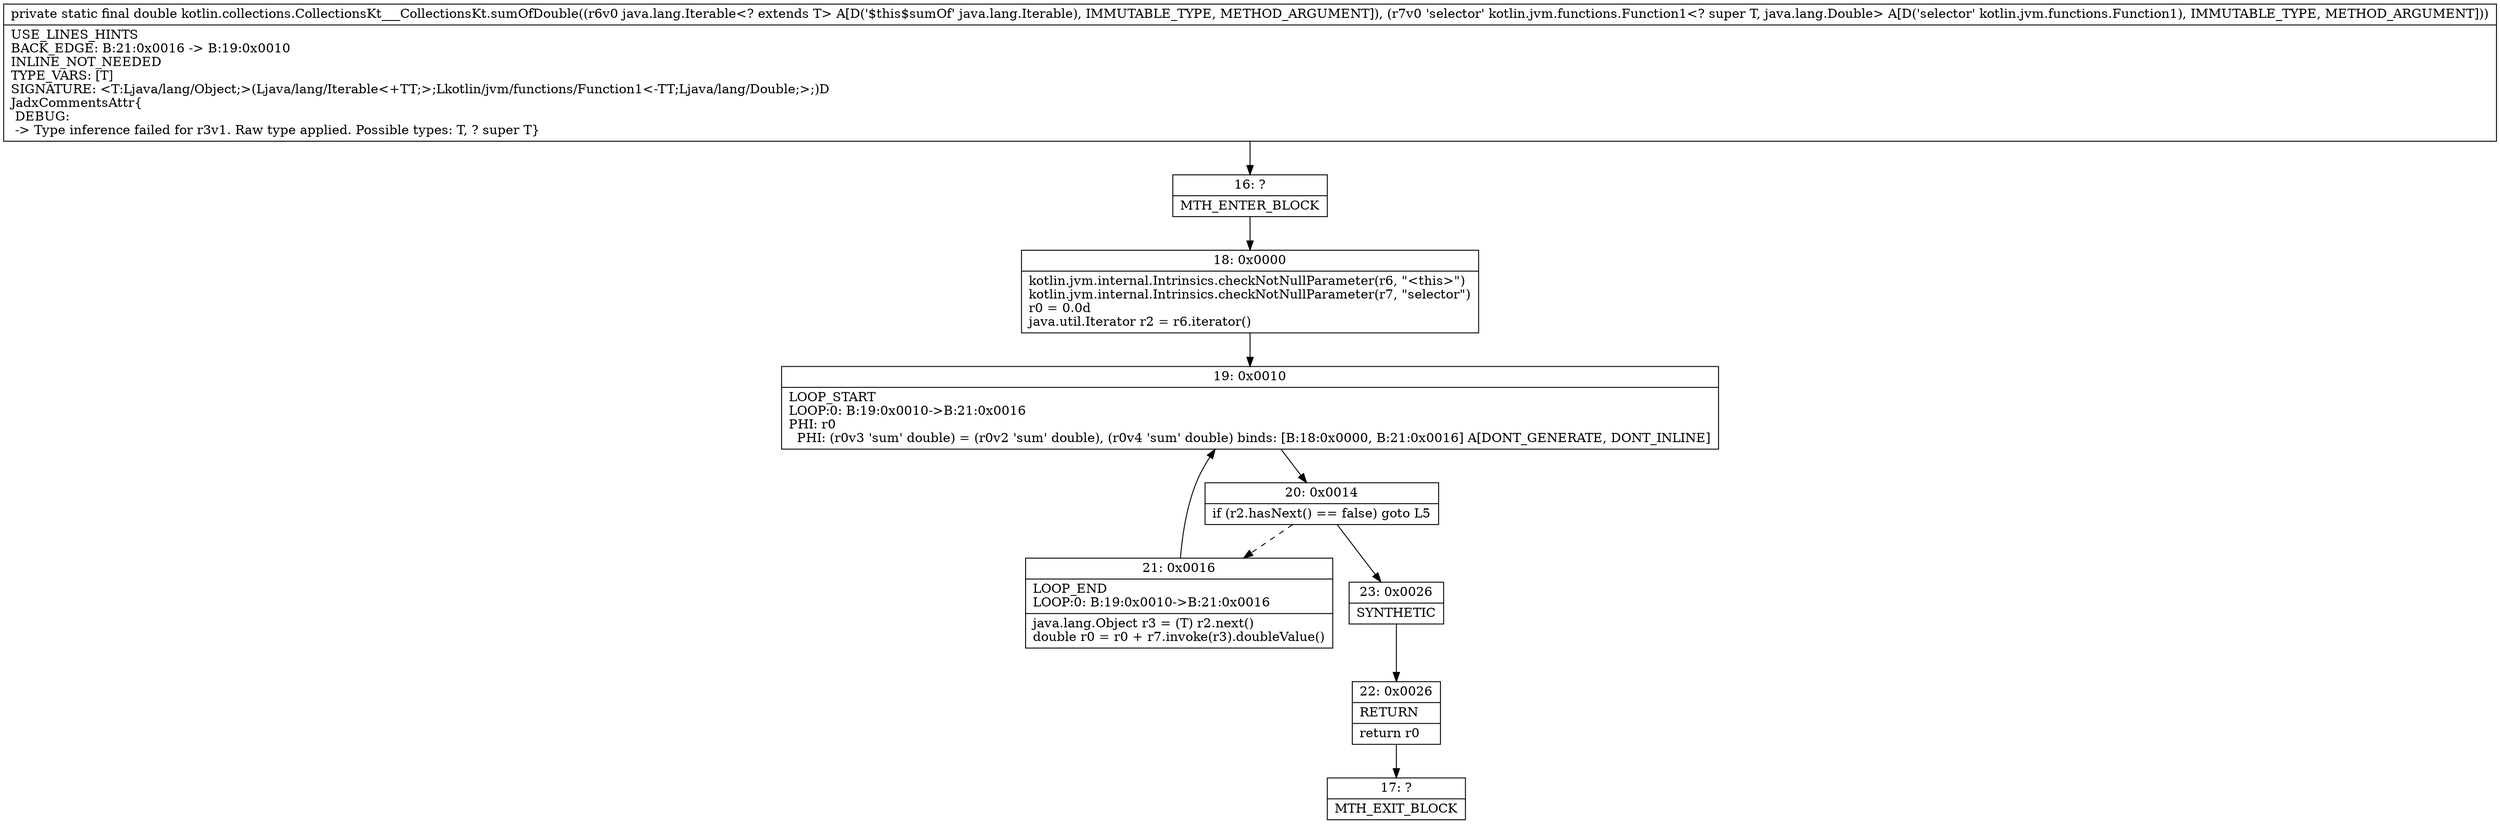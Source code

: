 digraph "CFG forkotlin.collections.CollectionsKt___CollectionsKt.sumOfDouble(Ljava\/lang\/Iterable;Lkotlin\/jvm\/functions\/Function1;)D" {
Node_16 [shape=record,label="{16\:\ ?|MTH_ENTER_BLOCK\l}"];
Node_18 [shape=record,label="{18\:\ 0x0000|kotlin.jvm.internal.Intrinsics.checkNotNullParameter(r6, \"\<this\>\")\lkotlin.jvm.internal.Intrinsics.checkNotNullParameter(r7, \"selector\")\lr0 = 0.0d\ljava.util.Iterator r2 = r6.iterator()\l}"];
Node_19 [shape=record,label="{19\:\ 0x0010|LOOP_START\lLOOP:0: B:19:0x0010\-\>B:21:0x0016\lPHI: r0 \l  PHI: (r0v3 'sum' double) = (r0v2 'sum' double), (r0v4 'sum' double) binds: [B:18:0x0000, B:21:0x0016] A[DONT_GENERATE, DONT_INLINE]\l}"];
Node_20 [shape=record,label="{20\:\ 0x0014|if (r2.hasNext() == false) goto L5\l}"];
Node_21 [shape=record,label="{21\:\ 0x0016|LOOP_END\lLOOP:0: B:19:0x0010\-\>B:21:0x0016\l|java.lang.Object r3 = (T) r2.next()\ldouble r0 = r0 + r7.invoke(r3).doubleValue()\l}"];
Node_23 [shape=record,label="{23\:\ 0x0026|SYNTHETIC\l}"];
Node_22 [shape=record,label="{22\:\ 0x0026|RETURN\l|return r0\l}"];
Node_17 [shape=record,label="{17\:\ ?|MTH_EXIT_BLOCK\l}"];
MethodNode[shape=record,label="{private static final double kotlin.collections.CollectionsKt___CollectionsKt.sumOfDouble((r6v0 java.lang.Iterable\<? extends T\> A[D('$this$sumOf' java.lang.Iterable), IMMUTABLE_TYPE, METHOD_ARGUMENT]), (r7v0 'selector' kotlin.jvm.functions.Function1\<? super T, java.lang.Double\> A[D('selector' kotlin.jvm.functions.Function1), IMMUTABLE_TYPE, METHOD_ARGUMENT]))  | USE_LINES_HINTS\lBACK_EDGE: B:21:0x0016 \-\> B:19:0x0010\lINLINE_NOT_NEEDED\lTYPE_VARS: [T]\lSIGNATURE: \<T:Ljava\/lang\/Object;\>(Ljava\/lang\/Iterable\<+TT;\>;Lkotlin\/jvm\/functions\/Function1\<\-TT;Ljava\/lang\/Double;\>;)D\lJadxCommentsAttr\{\l DEBUG: \l \-\> Type inference failed for r3v1. Raw type applied. Possible types: T, ? super T\}\l}"];
MethodNode -> Node_16;Node_16 -> Node_18;
Node_18 -> Node_19;
Node_19 -> Node_20;
Node_20 -> Node_21[style=dashed];
Node_20 -> Node_23;
Node_21 -> Node_19;
Node_23 -> Node_22;
Node_22 -> Node_17;
}

